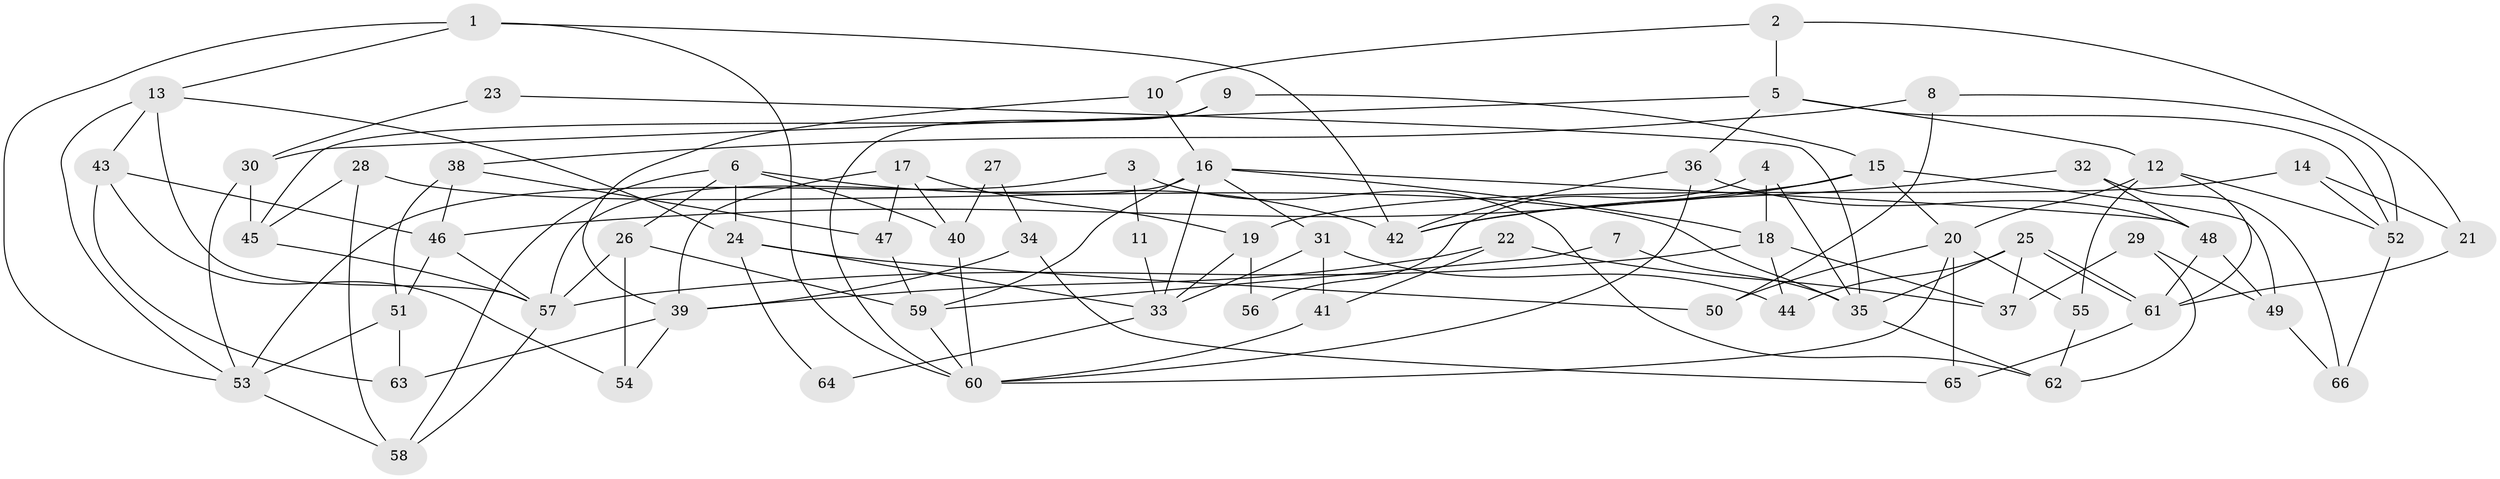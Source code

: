 // coarse degree distribution, {7: 0.17073170731707318, 4: 0.12195121951219512, 5: 0.17073170731707318, 3: 0.17073170731707318, 8: 0.07317073170731707, 2: 0.12195121951219512, 6: 0.14634146341463414, 9: 0.024390243902439025}
// Generated by graph-tools (version 1.1) at 2025/24/03/03/25 07:24:01]
// undirected, 66 vertices, 132 edges
graph export_dot {
graph [start="1"]
  node [color=gray90,style=filled];
  1;
  2;
  3;
  4;
  5;
  6;
  7;
  8;
  9;
  10;
  11;
  12;
  13;
  14;
  15;
  16;
  17;
  18;
  19;
  20;
  21;
  22;
  23;
  24;
  25;
  26;
  27;
  28;
  29;
  30;
  31;
  32;
  33;
  34;
  35;
  36;
  37;
  38;
  39;
  40;
  41;
  42;
  43;
  44;
  45;
  46;
  47;
  48;
  49;
  50;
  51;
  52;
  53;
  54;
  55;
  56;
  57;
  58;
  59;
  60;
  61;
  62;
  63;
  64;
  65;
  66;
  1 -- 53;
  1 -- 42;
  1 -- 13;
  1 -- 60;
  2 -- 5;
  2 -- 10;
  2 -- 21;
  3 -- 62;
  3 -- 53;
  3 -- 11;
  4 -- 35;
  4 -- 18;
  4 -- 56;
  5 -- 12;
  5 -- 52;
  5 -- 30;
  5 -- 36;
  6 -- 42;
  6 -- 24;
  6 -- 26;
  6 -- 40;
  6 -- 58;
  7 -- 35;
  7 -- 59;
  8 -- 52;
  8 -- 50;
  8 -- 38;
  9 -- 60;
  9 -- 45;
  9 -- 15;
  10 -- 16;
  10 -- 39;
  11 -- 33;
  12 -- 20;
  12 -- 61;
  12 -- 52;
  12 -- 55;
  13 -- 57;
  13 -- 24;
  13 -- 43;
  13 -- 53;
  14 -- 52;
  14 -- 21;
  14 -- 19;
  15 -- 46;
  15 -- 20;
  15 -- 42;
  15 -- 49;
  16 -- 31;
  16 -- 57;
  16 -- 18;
  16 -- 33;
  16 -- 48;
  16 -- 59;
  17 -- 39;
  17 -- 47;
  17 -- 19;
  17 -- 40;
  18 -- 37;
  18 -- 44;
  18 -- 57;
  19 -- 33;
  19 -- 56;
  20 -- 60;
  20 -- 50;
  20 -- 55;
  20 -- 65;
  21 -- 61;
  22 -- 37;
  22 -- 39;
  22 -- 41;
  23 -- 30;
  23 -- 35;
  24 -- 33;
  24 -- 50;
  24 -- 64;
  25 -- 44;
  25 -- 61;
  25 -- 61;
  25 -- 35;
  25 -- 37;
  26 -- 59;
  26 -- 54;
  26 -- 57;
  27 -- 34;
  27 -- 40;
  28 -- 58;
  28 -- 45;
  28 -- 35;
  29 -- 49;
  29 -- 62;
  29 -- 37;
  30 -- 53;
  30 -- 45;
  31 -- 41;
  31 -- 33;
  31 -- 44;
  32 -- 48;
  32 -- 42;
  32 -- 66;
  33 -- 64;
  34 -- 39;
  34 -- 65;
  35 -- 62;
  36 -- 60;
  36 -- 42;
  36 -- 48;
  38 -- 46;
  38 -- 47;
  38 -- 51;
  39 -- 54;
  39 -- 63;
  40 -- 60;
  41 -- 60;
  43 -- 46;
  43 -- 54;
  43 -- 63;
  45 -- 57;
  46 -- 57;
  46 -- 51;
  47 -- 59;
  48 -- 49;
  48 -- 61;
  49 -- 66;
  51 -- 53;
  51 -- 63;
  52 -- 66;
  53 -- 58;
  55 -- 62;
  57 -- 58;
  59 -- 60;
  61 -- 65;
}
